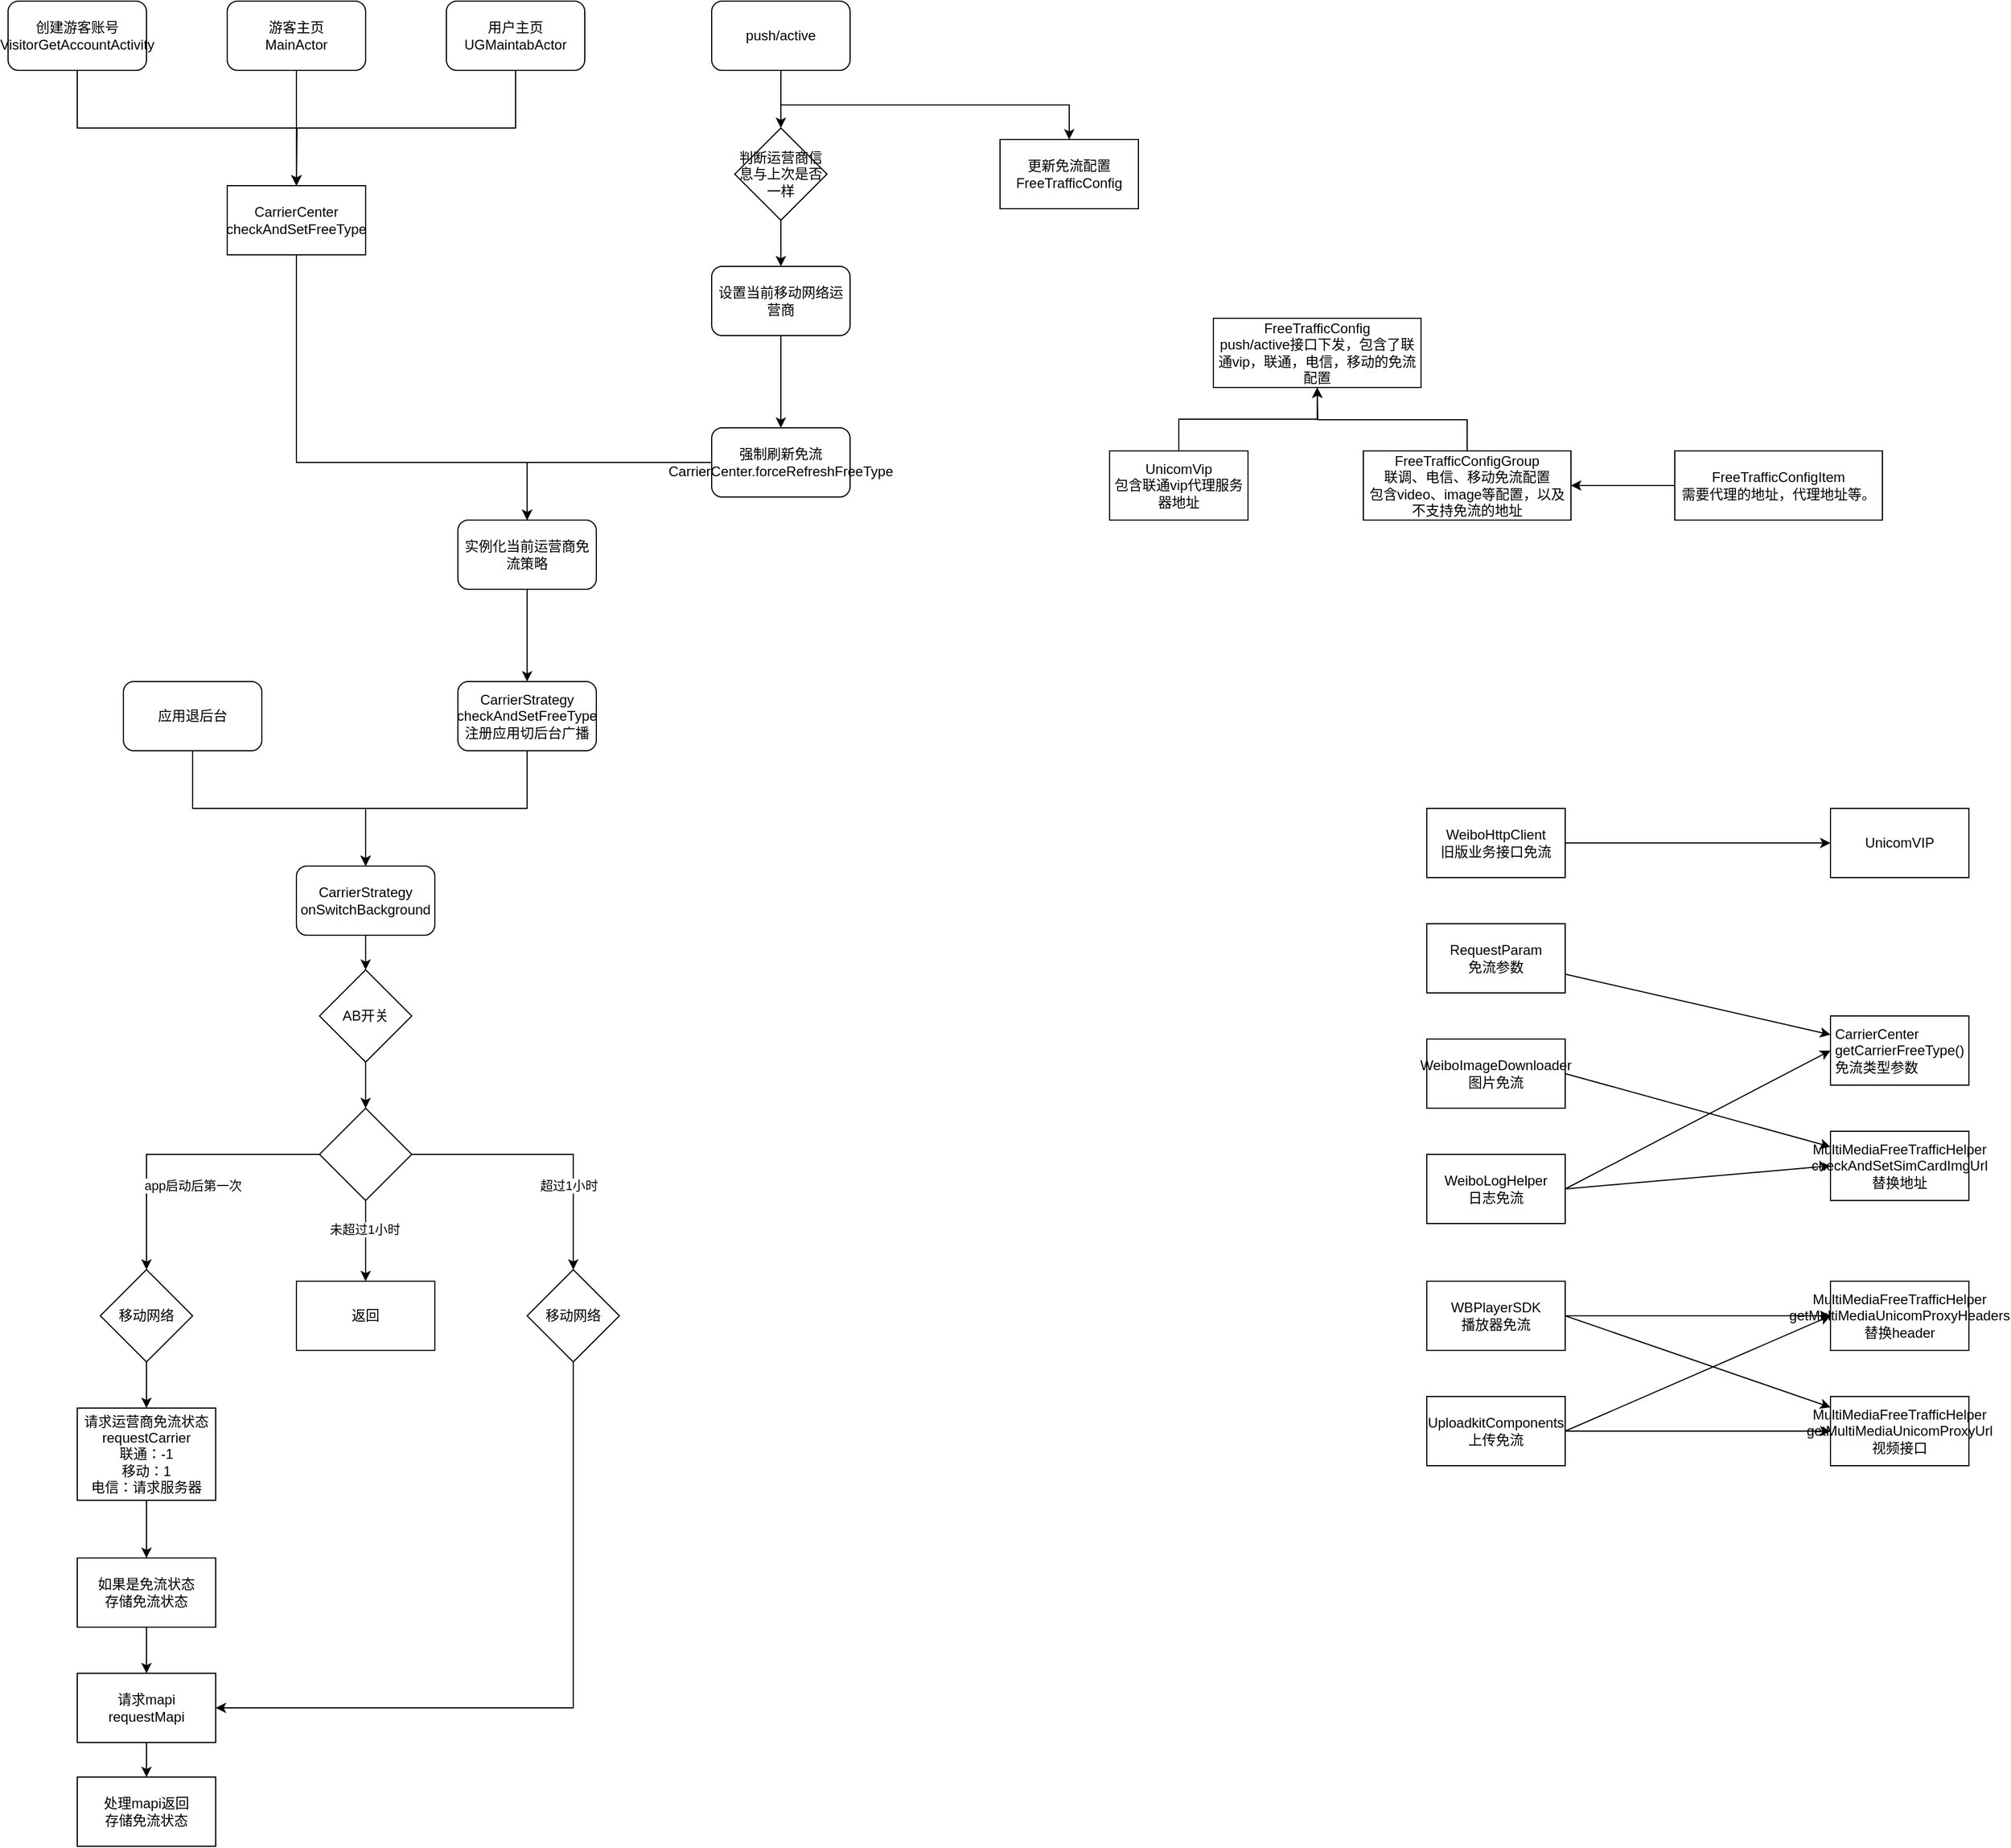 <mxfile version="13.6.2" type="github">
  <diagram id="5t_msXA3C3aUCK7MmMF7" name="Page-1">
    <mxGraphModel dx="1186" dy="623" grid="1" gridSize="10" guides="1" tooltips="1" connect="1" arrows="1" fold="1" page="0" pageScale="1" pageWidth="1200" pageHeight="1600" math="0" shadow="0">
      <root>
        <mxCell id="0" />
        <mxCell id="1" parent="0" />
        <mxCell id="FD7otclthJIT6LNGtW_D-5" style="edgeStyle=orthogonalEdgeStyle;rounded=0;orthogonalLoop=1;jettySize=auto;html=1;exitX=0.5;exitY=1;exitDx=0;exitDy=0;" parent="1" source="FD7otclthJIT6LNGtW_D-1" edge="1">
          <mxGeometry relative="1" as="geometry">
            <mxPoint x="380" y="270" as="targetPoint" />
          </mxGeometry>
        </mxCell>
        <mxCell id="FD7otclthJIT6LNGtW_D-1" value="创建游客账号&lt;br&gt;VisitorGetAccountActivity" style="rounded=1;whiteSpace=wrap;html=1;" parent="1" vertex="1">
          <mxGeometry x="130" y="110" width="120" height="60" as="geometry" />
        </mxCell>
        <mxCell id="FD7otclthJIT6LNGtW_D-6" style="edgeStyle=orthogonalEdgeStyle;rounded=0;orthogonalLoop=1;jettySize=auto;html=1;exitX=0.5;exitY=1;exitDx=0;exitDy=0;entryX=0.5;entryY=0;entryDx=0;entryDy=0;" parent="1" source="FD7otclthJIT6LNGtW_D-2" target="FD7otclthJIT6LNGtW_D-4" edge="1">
          <mxGeometry relative="1" as="geometry" />
        </mxCell>
        <mxCell id="FD7otclthJIT6LNGtW_D-2" value="游客主页&lt;br&gt;MainActor" style="rounded=1;whiteSpace=wrap;html=1;" parent="1" vertex="1">
          <mxGeometry x="320" y="110" width="120" height="60" as="geometry" />
        </mxCell>
        <mxCell id="FD7otclthJIT6LNGtW_D-7" style="edgeStyle=orthogonalEdgeStyle;rounded=0;orthogonalLoop=1;jettySize=auto;html=1;exitX=0.5;exitY=1;exitDx=0;exitDy=0;entryX=0.5;entryY=0;entryDx=0;entryDy=0;" parent="1" source="FD7otclthJIT6LNGtW_D-3" target="FD7otclthJIT6LNGtW_D-4" edge="1">
          <mxGeometry relative="1" as="geometry" />
        </mxCell>
        <mxCell id="FD7otclthJIT6LNGtW_D-3" value="用户主页&lt;br&gt;UGMaintabActor" style="rounded=1;whiteSpace=wrap;html=1;" parent="1" vertex="1">
          <mxGeometry x="510" y="110" width="120" height="60" as="geometry" />
        </mxCell>
        <mxCell id="FD7otclthJIT6LNGtW_D-17" style="edgeStyle=orthogonalEdgeStyle;rounded=0;orthogonalLoop=1;jettySize=auto;html=1;exitX=0.5;exitY=1;exitDx=0;exitDy=0;entryX=0.5;entryY=0;entryDx=0;entryDy=0;" parent="1" source="FD7otclthJIT6LNGtW_D-4" target="FD7otclthJIT6LNGtW_D-15" edge="1">
          <mxGeometry relative="1" as="geometry">
            <Array as="points">
              <mxPoint x="380" y="510" />
              <mxPoint x="580" y="510" />
            </Array>
          </mxGeometry>
        </mxCell>
        <mxCell id="FD7otclthJIT6LNGtW_D-4" value="CarrierCenter&lt;br&gt;checkAndSetFreeType" style="rounded=0;whiteSpace=wrap;html=1;" parent="1" vertex="1">
          <mxGeometry x="320" y="270" width="120" height="60" as="geometry" />
        </mxCell>
        <mxCell id="FD7otclthJIT6LNGtW_D-10" value="" style="edgeStyle=orthogonalEdgeStyle;rounded=0;orthogonalLoop=1;jettySize=auto;html=1;entryX=0.5;entryY=0;entryDx=0;entryDy=0;" parent="1" source="FD7otclthJIT6LNGtW_D-8" target="FD7otclthJIT6LNGtW_D-9" edge="1">
          <mxGeometry relative="1" as="geometry" />
        </mxCell>
        <mxCell id="FD7otclthJIT6LNGtW_D-51" style="edgeStyle=orthogonalEdgeStyle;rounded=0;orthogonalLoop=1;jettySize=auto;html=1;exitX=0.5;exitY=1;exitDx=0;exitDy=0;entryX=0.5;entryY=0;entryDx=0;entryDy=0;" parent="1" source="FD7otclthJIT6LNGtW_D-8" target="FD7otclthJIT6LNGtW_D-50" edge="1">
          <mxGeometry relative="1" as="geometry" />
        </mxCell>
        <mxCell id="FD7otclthJIT6LNGtW_D-8" value="push/active" style="rounded=1;whiteSpace=wrap;html=1;" parent="1" vertex="1">
          <mxGeometry x="740" y="110" width="120" height="60" as="geometry" />
        </mxCell>
        <mxCell id="FD7otclthJIT6LNGtW_D-12" style="edgeStyle=orthogonalEdgeStyle;rounded=0;orthogonalLoop=1;jettySize=auto;html=1;exitX=0.5;exitY=1;exitDx=0;exitDy=0;entryX=0.5;entryY=0;entryDx=0;entryDy=0;" parent="1" source="FD7otclthJIT6LNGtW_D-9" target="2" edge="1">
          <mxGeometry relative="1" as="geometry" />
        </mxCell>
        <mxCell id="FD7otclthJIT6LNGtW_D-9" value="判断运营商信息与上次是否一样" style="rhombus;whiteSpace=wrap;html=1;" parent="1" vertex="1">
          <mxGeometry x="760" y="220" width="80" height="80" as="geometry" />
        </mxCell>
        <mxCell id="FD7otclthJIT6LNGtW_D-14" value="" style="edgeStyle=orthogonalEdgeStyle;rounded=0;orthogonalLoop=1;jettySize=auto;html=1;" parent="1" source="2" target="FD7otclthJIT6LNGtW_D-13" edge="1">
          <mxGeometry relative="1" as="geometry" />
        </mxCell>
        <mxCell id="2" value="设置当前移动网络运营商" style="rounded=1;whiteSpace=wrap;html=1;" parent="1" vertex="1">
          <mxGeometry x="740" y="340" width="120" height="60" as="geometry" />
        </mxCell>
        <mxCell id="FD7otclthJIT6LNGtW_D-16" value="" style="edgeStyle=orthogonalEdgeStyle;rounded=0;orthogonalLoop=1;jettySize=auto;html=1;" parent="1" source="FD7otclthJIT6LNGtW_D-13" target="FD7otclthJIT6LNGtW_D-15" edge="1">
          <mxGeometry relative="1" as="geometry" />
        </mxCell>
        <mxCell id="FD7otclthJIT6LNGtW_D-13" value="强制刷新免流&lt;br&gt;CarrierCenter.forceRefreshFreeType" style="whiteSpace=wrap;html=1;rounded=1;" parent="1" vertex="1">
          <mxGeometry x="740" y="480" width="120" height="60" as="geometry" />
        </mxCell>
        <mxCell id="FD7otclthJIT6LNGtW_D-19" value="" style="edgeStyle=orthogonalEdgeStyle;rounded=0;orthogonalLoop=1;jettySize=auto;html=1;" parent="1" source="FD7otclthJIT6LNGtW_D-15" target="FD7otclthJIT6LNGtW_D-18" edge="1">
          <mxGeometry relative="1" as="geometry" />
        </mxCell>
        <mxCell id="FD7otclthJIT6LNGtW_D-15" value="实例化当前运营商免流策略" style="whiteSpace=wrap;html=1;rounded=1;" parent="1" vertex="1">
          <mxGeometry x="520" y="560" width="120" height="60" as="geometry" />
        </mxCell>
        <mxCell id="FD7otclthJIT6LNGtW_D-21" style="edgeStyle=orthogonalEdgeStyle;rounded=0;orthogonalLoop=1;jettySize=auto;html=1;exitX=0.5;exitY=1;exitDx=0;exitDy=0;" parent="1" source="FD7otclthJIT6LNGtW_D-18" target="FD7otclthJIT6LNGtW_D-20" edge="1">
          <mxGeometry relative="1" as="geometry" />
        </mxCell>
        <mxCell id="FD7otclthJIT6LNGtW_D-18" value="CarrierStrategy&lt;br&gt;checkAndSetFreeType&lt;br&gt;注册应用切后台广播" style="whiteSpace=wrap;html=1;rounded=1;" parent="1" vertex="1">
          <mxGeometry x="520" y="700" width="120" height="60" as="geometry" />
        </mxCell>
        <mxCell id="FD7otclthJIT6LNGtW_D-25" value="" style="edgeStyle=orthogonalEdgeStyle;rounded=0;orthogonalLoop=1;jettySize=auto;html=1;entryX=0.5;entryY=0;entryDx=0;entryDy=0;" parent="1" source="FD7otclthJIT6LNGtW_D-20" target="FD7otclthJIT6LNGtW_D-26" edge="1">
          <mxGeometry relative="1" as="geometry">
            <mxPoint x="440" y="970" as="targetPoint" />
          </mxGeometry>
        </mxCell>
        <mxCell id="FD7otclthJIT6LNGtW_D-20" value="CarrierStrategy&lt;br&gt;onSwitchBackground" style="rounded=1;whiteSpace=wrap;html=1;" parent="1" vertex="1">
          <mxGeometry x="380" y="860" width="120" height="60" as="geometry" />
        </mxCell>
        <mxCell id="FD7otclthJIT6LNGtW_D-23" style="edgeStyle=orthogonalEdgeStyle;rounded=0;orthogonalLoop=1;jettySize=auto;html=1;exitX=0.5;exitY=1;exitDx=0;exitDy=0;entryX=0.5;entryY=0;entryDx=0;entryDy=0;" parent="1" source="FD7otclthJIT6LNGtW_D-22" target="FD7otclthJIT6LNGtW_D-20" edge="1">
          <mxGeometry relative="1" as="geometry" />
        </mxCell>
        <mxCell id="FD7otclthJIT6LNGtW_D-22" value="应用退后台" style="rounded=1;whiteSpace=wrap;html=1;" parent="1" vertex="1">
          <mxGeometry x="230" y="700" width="120" height="60" as="geometry" />
        </mxCell>
        <mxCell id="FD7otclthJIT6LNGtW_D-30" value="" style="edgeStyle=orthogonalEdgeStyle;rounded=0;orthogonalLoop=1;jettySize=auto;html=1;" parent="1" source="FD7otclthJIT6LNGtW_D-26" target="FD7otclthJIT6LNGtW_D-29" edge="1">
          <mxGeometry relative="1" as="geometry" />
        </mxCell>
        <mxCell id="FD7otclthJIT6LNGtW_D-26" value="AB开关" style="rhombus;whiteSpace=wrap;html=1;" parent="1" vertex="1">
          <mxGeometry x="400" y="950" width="80" height="80" as="geometry" />
        </mxCell>
        <mxCell id="FD7otclthJIT6LNGtW_D-32" style="edgeStyle=orthogonalEdgeStyle;rounded=0;orthogonalLoop=1;jettySize=auto;html=1;exitX=0;exitY=0.5;exitDx=0;exitDy=0;entryX=0.5;entryY=0;entryDx=0;entryDy=0;" parent="1" source="FD7otclthJIT6LNGtW_D-29" target="FD7otclthJIT6LNGtW_D-43" edge="1">
          <mxGeometry relative="1" as="geometry" />
        </mxCell>
        <mxCell id="FD7otclthJIT6LNGtW_D-33" value="app启动后第一次" style="edgeLabel;html=1;align=center;verticalAlign=middle;resizable=0;points=[];" parent="FD7otclthJIT6LNGtW_D-32" vertex="1" connectable="0">
          <mxGeometry x="-0.12" y="27" relative="1" as="geometry">
            <mxPoint as="offset" />
          </mxGeometry>
        </mxCell>
        <mxCell id="FD7otclthJIT6LNGtW_D-35" value="" style="edgeStyle=orthogonalEdgeStyle;rounded=0;orthogonalLoop=1;jettySize=auto;html=1;" parent="1" source="FD7otclthJIT6LNGtW_D-29" target="FD7otclthJIT6LNGtW_D-34" edge="1">
          <mxGeometry relative="1" as="geometry" />
        </mxCell>
        <mxCell id="FD7otclthJIT6LNGtW_D-36" value="未超过1小时" style="edgeLabel;html=1;align=center;verticalAlign=middle;resizable=0;points=[];" parent="FD7otclthJIT6LNGtW_D-35" vertex="1" connectable="0">
          <mxGeometry x="-0.286" y="-1" relative="1" as="geometry">
            <mxPoint as="offset" />
          </mxGeometry>
        </mxCell>
        <mxCell id="FD7otclthJIT6LNGtW_D-47" style="edgeStyle=orthogonalEdgeStyle;rounded=0;orthogonalLoop=1;jettySize=auto;html=1;exitX=1;exitY=0.5;exitDx=0;exitDy=0;entryX=0.5;entryY=0;entryDx=0;entryDy=0;" parent="1" source="FD7otclthJIT6LNGtW_D-29" target="FD7otclthJIT6LNGtW_D-46" edge="1">
          <mxGeometry relative="1" as="geometry" />
        </mxCell>
        <mxCell id="FD7otclthJIT6LNGtW_D-48" value="超过1小时" style="edgeLabel;html=1;align=center;verticalAlign=middle;resizable=0;points=[];" parent="FD7otclthJIT6LNGtW_D-47" vertex="1" connectable="0">
          <mxGeometry x="0.133" y="-27" relative="1" as="geometry">
            <mxPoint as="offset" />
          </mxGeometry>
        </mxCell>
        <mxCell id="FD7otclthJIT6LNGtW_D-29" value="" style="rhombus;whiteSpace=wrap;html=1;" parent="1" vertex="1">
          <mxGeometry x="400" y="1070" width="80" height="80" as="geometry" />
        </mxCell>
        <mxCell id="FD7otclthJIT6LNGtW_D-38" value="" style="edgeStyle=orthogonalEdgeStyle;rounded=0;orthogonalLoop=1;jettySize=auto;html=1;" parent="1" source="FD7otclthJIT6LNGtW_D-31" target="FD7otclthJIT6LNGtW_D-37" edge="1">
          <mxGeometry relative="1" as="geometry" />
        </mxCell>
        <mxCell id="FD7otclthJIT6LNGtW_D-31" value="请求运营商免流状态&lt;br&gt;requestCarrier&lt;br&gt;联通：-1&lt;br&gt;移动：1&lt;br&gt;电信：请求服务器" style="rounded=0;whiteSpace=wrap;html=1;" parent="1" vertex="1">
          <mxGeometry x="190" y="1330" width="120" height="80" as="geometry" />
        </mxCell>
        <mxCell id="FD7otclthJIT6LNGtW_D-34" value="返回" style="whiteSpace=wrap;html=1;" parent="1" vertex="1">
          <mxGeometry x="380" y="1220" width="120" height="60" as="geometry" />
        </mxCell>
        <mxCell id="FD7otclthJIT6LNGtW_D-40" value="" style="edgeStyle=orthogonalEdgeStyle;rounded=0;orthogonalLoop=1;jettySize=auto;html=1;" parent="1" source="FD7otclthJIT6LNGtW_D-37" target="FD7otclthJIT6LNGtW_D-39" edge="1">
          <mxGeometry relative="1" as="geometry" />
        </mxCell>
        <mxCell id="FD7otclthJIT6LNGtW_D-37" value="如果是免流状态&lt;br&gt;存储免流状态" style="whiteSpace=wrap;html=1;rounded=0;" parent="1" vertex="1">
          <mxGeometry x="190" y="1460" width="120" height="60" as="geometry" />
        </mxCell>
        <mxCell id="FD7otclthJIT6LNGtW_D-42" value="" style="edgeStyle=orthogonalEdgeStyle;rounded=0;orthogonalLoop=1;jettySize=auto;html=1;" parent="1" source="FD7otclthJIT6LNGtW_D-39" target="FD7otclthJIT6LNGtW_D-41" edge="1">
          <mxGeometry relative="1" as="geometry" />
        </mxCell>
        <mxCell id="FD7otclthJIT6LNGtW_D-39" value="请求mapi&lt;br&gt;requestMapi" style="whiteSpace=wrap;html=1;rounded=0;" parent="1" vertex="1">
          <mxGeometry x="190" y="1560" width="120" height="60" as="geometry" />
        </mxCell>
        <mxCell id="FD7otclthJIT6LNGtW_D-41" value="处理mapi返回&lt;br&gt;存储免流状态" style="whiteSpace=wrap;html=1;rounded=0;" parent="1" vertex="1">
          <mxGeometry x="190" y="1650" width="120" height="60" as="geometry" />
        </mxCell>
        <mxCell id="FD7otclthJIT6LNGtW_D-44" style="edgeStyle=orthogonalEdgeStyle;rounded=0;orthogonalLoop=1;jettySize=auto;html=1;exitX=0.5;exitY=1;exitDx=0;exitDy=0;entryX=0.5;entryY=0;entryDx=0;entryDy=0;" parent="1" source="FD7otclthJIT6LNGtW_D-43" target="FD7otclthJIT6LNGtW_D-31" edge="1">
          <mxGeometry relative="1" as="geometry" />
        </mxCell>
        <mxCell id="FD7otclthJIT6LNGtW_D-43" value="移动网络" style="rhombus;whiteSpace=wrap;html=1;" parent="1" vertex="1">
          <mxGeometry x="210" y="1210" width="80" height="80" as="geometry" />
        </mxCell>
        <mxCell id="FD7otclthJIT6LNGtW_D-49" style="edgeStyle=orthogonalEdgeStyle;rounded=0;orthogonalLoop=1;jettySize=auto;html=1;exitX=0.5;exitY=1;exitDx=0;exitDy=0;entryX=1;entryY=0.5;entryDx=0;entryDy=0;" parent="1" source="FD7otclthJIT6LNGtW_D-46" target="FD7otclthJIT6LNGtW_D-39" edge="1">
          <mxGeometry relative="1" as="geometry" />
        </mxCell>
        <mxCell id="FD7otclthJIT6LNGtW_D-46" value="移动网络" style="rhombus;whiteSpace=wrap;html=1;" parent="1" vertex="1">
          <mxGeometry x="580" y="1210" width="80" height="80" as="geometry" />
        </mxCell>
        <mxCell id="FD7otclthJIT6LNGtW_D-50" value="更新免流配置&lt;br&gt;FreeTrafficConfig" style="rounded=0;whiteSpace=wrap;html=1;" parent="1" vertex="1">
          <mxGeometry x="990" y="230" width="120" height="60" as="geometry" />
        </mxCell>
        <mxCell id="FD7otclthJIT6LNGtW_D-76" value="FreeTrafficConfig&lt;br&gt;push/active接口下发，包含了联通vip，联通，电信，移动的免流配置" style="rounded=0;whiteSpace=wrap;html=1;" parent="1" vertex="1">
          <mxGeometry x="1175" y="385" width="180" height="60" as="geometry" />
        </mxCell>
        <mxCell id="FD7otclthJIT6LNGtW_D-81" style="edgeStyle=orthogonalEdgeStyle;rounded=0;orthogonalLoop=1;jettySize=auto;html=1;exitX=0.5;exitY=0;exitDx=0;exitDy=0;" parent="1" source="FD7otclthJIT6LNGtW_D-77" edge="1">
          <mxGeometry relative="1" as="geometry">
            <mxPoint x="1265" y="445" as="targetPoint" />
          </mxGeometry>
        </mxCell>
        <mxCell id="FD7otclthJIT6LNGtW_D-77" value="FreeTrafficConfigGroup&lt;br&gt;联调、电信、移动免流配置&lt;br&gt;包含video、image等配置，以及不支持免流的地址" style="rounded=0;whiteSpace=wrap;html=1;" parent="1" vertex="1">
          <mxGeometry x="1305" y="500" width="180" height="60" as="geometry" />
        </mxCell>
        <mxCell id="FD7otclthJIT6LNGtW_D-82" style="edgeStyle=orthogonalEdgeStyle;rounded=0;orthogonalLoop=1;jettySize=auto;html=1;exitX=0;exitY=0.5;exitDx=0;exitDy=0;entryX=1;entryY=0.5;entryDx=0;entryDy=0;" parent="1" source="FD7otclthJIT6LNGtW_D-78" target="FD7otclthJIT6LNGtW_D-77" edge="1">
          <mxGeometry relative="1" as="geometry" />
        </mxCell>
        <mxCell id="FD7otclthJIT6LNGtW_D-78" value="FreeTrafficConfigItem&lt;br&gt;需要代理的地址，代理地址等。" style="rounded=0;whiteSpace=wrap;html=1;" parent="1" vertex="1">
          <mxGeometry x="1575" y="500" width="180" height="60" as="geometry" />
        </mxCell>
        <mxCell id="FD7otclthJIT6LNGtW_D-80" style="edgeStyle=orthogonalEdgeStyle;rounded=0;orthogonalLoop=1;jettySize=auto;html=1;exitX=0.5;exitY=0;exitDx=0;exitDy=0;" parent="1" source="FD7otclthJIT6LNGtW_D-79" target="FD7otclthJIT6LNGtW_D-76" edge="1">
          <mxGeometry relative="1" as="geometry" />
        </mxCell>
        <mxCell id="FD7otclthJIT6LNGtW_D-79" value="UnicomVip&lt;br&gt;包含联通vip代理服务器地址" style="rounded=0;whiteSpace=wrap;html=1;" parent="1" vertex="1">
          <mxGeometry x="1085" y="500" width="120" height="60" as="geometry" />
        </mxCell>
        <mxCell id="FD7otclthJIT6LNGtW_D-91" value="WeiboImageDownloader&lt;br&gt;图片免流" style="rounded=0;whiteSpace=wrap;html=1;" parent="1" vertex="1">
          <mxGeometry x="1360" y="1010" width="120" height="60" as="geometry" />
        </mxCell>
        <mxCell id="VhMvJsWk_caTQHKzzRW5-12" style="rounded=0;orthogonalLoop=1;jettySize=auto;html=1;exitX=1;exitY=0.5;exitDx=0;exitDy=0;entryX=0;entryY=0.5;entryDx=0;entryDy=0;" edge="1" parent="1" source="FD7otclthJIT6LNGtW_D-92" target="VhMvJsWk_caTQHKzzRW5-2">
          <mxGeometry relative="1" as="geometry" />
        </mxCell>
        <mxCell id="FD7otclthJIT6LNGtW_D-92" value="WeiboLogHelper&lt;br&gt;日志免流" style="rounded=0;whiteSpace=wrap;html=1;" parent="1" vertex="1">
          <mxGeometry x="1360" y="1110" width="120" height="60" as="geometry" />
        </mxCell>
        <mxCell id="VhMvJsWk_caTQHKzzRW5-14" style="edgeStyle=none;rounded=0;orthogonalLoop=1;jettySize=auto;html=1;exitX=1;exitY=0.5;exitDx=0;exitDy=0;entryX=0;entryY=0.5;entryDx=0;entryDy=0;" edge="1" parent="1" source="FD7otclthJIT6LNGtW_D-93" target="VhMvJsWk_caTQHKzzRW5-13">
          <mxGeometry relative="1" as="geometry" />
        </mxCell>
        <mxCell id="FD7otclthJIT6LNGtW_D-93" value="WBPlayerSDK&lt;br&gt;播放器免流" style="rounded=0;whiteSpace=wrap;html=1;" parent="1" vertex="1">
          <mxGeometry x="1360" y="1220" width="120" height="60" as="geometry" />
        </mxCell>
        <mxCell id="FD7otclthJIT6LNGtW_D-96" value="" style="rounded=0;orthogonalLoop=1;jettySize=auto;html=1;" parent="1" source="FD7otclthJIT6LNGtW_D-94" target="FD7otclthJIT6LNGtW_D-95" edge="1">
          <mxGeometry relative="1" as="geometry" />
        </mxCell>
        <mxCell id="FD7otclthJIT6LNGtW_D-94" value="WeiboHttpClient&lt;br&gt;旧版业务接口免流" style="rounded=0;whiteSpace=wrap;html=1;" parent="1" vertex="1">
          <mxGeometry x="1360" y="810" width="120" height="60" as="geometry" />
        </mxCell>
        <mxCell id="FD7otclthJIT6LNGtW_D-95" value="UnicomVIP" style="whiteSpace=wrap;html=1;rounded=0;" parent="1" vertex="1">
          <mxGeometry x="1710" y="810" width="120" height="60" as="geometry" />
        </mxCell>
        <mxCell id="VhMvJsWk_caTQHKzzRW5-15" style="edgeStyle=none;rounded=0;orthogonalLoop=1;jettySize=auto;html=1;exitX=1;exitY=0.5;exitDx=0;exitDy=0;entryX=0;entryY=0.5;entryDx=0;entryDy=0;" edge="1" parent="1" source="FD7otclthJIT6LNGtW_D-97" target="VhMvJsWk_caTQHKzzRW5-13">
          <mxGeometry relative="1" as="geometry" />
        </mxCell>
        <mxCell id="FD7otclthJIT6LNGtW_D-97" value="UploadkitComponents&lt;br&gt;上传免流" style="rounded=0;whiteSpace=wrap;html=1;" parent="1" vertex="1">
          <mxGeometry x="1360" y="1320" width="120" height="60" as="geometry" />
        </mxCell>
        <mxCell id="VhMvJsWk_caTQHKzzRW5-3" value="" style="rounded=0;orthogonalLoop=1;jettySize=auto;html=1;" edge="1" parent="1" source="FD7otclthJIT6LNGtW_D-99" target="VhMvJsWk_caTQHKzzRW5-2">
          <mxGeometry relative="1" as="geometry" />
        </mxCell>
        <mxCell id="FD7otclthJIT6LNGtW_D-99" value="RequestParam&lt;br&gt;免流参数" style="rounded=0;whiteSpace=wrap;html=1;" parent="1" vertex="1">
          <mxGeometry x="1360" y="910" width="120" height="60" as="geometry" />
        </mxCell>
        <mxCell id="VhMvJsWk_caTQHKzzRW5-2" value="&lt;div style=&quot;text-align: left&quot;&gt;&lt;span&gt;CarrierCenter&lt;/span&gt;&lt;/div&gt;&lt;div style=&quot;text-align: left&quot;&gt;&lt;span&gt;getCarrierFreeType()&lt;/span&gt;&lt;/div&gt;&lt;div style=&quot;text-align: left&quot;&gt;免流类型参数&lt;/div&gt;" style="whiteSpace=wrap;html=1;rounded=0;" vertex="1" parent="1">
          <mxGeometry x="1710" y="990" width="120" height="60" as="geometry" />
        </mxCell>
        <mxCell id="VhMvJsWk_caTQHKzzRW5-4" value="" style="rounded=0;orthogonalLoop=1;jettySize=auto;html=1;" edge="1" parent="1" target="VhMvJsWk_caTQHKzzRW5-5">
          <mxGeometry relative="1" as="geometry">
            <mxPoint x="1480" y="1040" as="sourcePoint" />
          </mxGeometry>
        </mxCell>
        <mxCell id="VhMvJsWk_caTQHKzzRW5-5" value="&lt;span style=&quot;text-align: left&quot;&gt;MultiMediaFreeTrafficHelper&lt;br&gt;checkAndSetSimCardImgUrl&lt;br&gt;替换地址&lt;br&gt;&lt;/span&gt;" style="whiteSpace=wrap;html=1;rounded=0;" vertex="1" parent="1">
          <mxGeometry x="1710" y="1090" width="120" height="60" as="geometry" />
        </mxCell>
        <mxCell id="VhMvJsWk_caTQHKzzRW5-6" value="" style="rounded=0;orthogonalLoop=1;jettySize=auto;html=1;entryX=0;entryY=0.5;entryDx=0;entryDy=0;" edge="1" parent="1" target="VhMvJsWk_caTQHKzzRW5-5">
          <mxGeometry relative="1" as="geometry">
            <mxPoint x="1480" y="1140" as="sourcePoint" />
            <mxPoint x="1710" y="1140" as="targetPoint" />
          </mxGeometry>
        </mxCell>
        <mxCell id="VhMvJsWk_caTQHKzzRW5-8" value="" style="rounded=0;orthogonalLoop=1;jettySize=auto;html=1;" edge="1" parent="1" target="VhMvJsWk_caTQHKzzRW5-9">
          <mxGeometry relative="1" as="geometry">
            <mxPoint x="1480" y="1250" as="sourcePoint" />
          </mxGeometry>
        </mxCell>
        <mxCell id="VhMvJsWk_caTQHKzzRW5-9" value="&lt;span style=&quot;text-align: left&quot;&gt;MultiMediaFreeTrafficHelper&lt;br&gt;getMultiMediaUnicomProxyUrl&lt;br&gt;视频接口&lt;br&gt;&lt;/span&gt;" style="whiteSpace=wrap;html=1;rounded=0;" vertex="1" parent="1">
          <mxGeometry x="1710" y="1320" width="120" height="60" as="geometry" />
        </mxCell>
        <mxCell id="VhMvJsWk_caTQHKzzRW5-10" value="" style="rounded=0;orthogonalLoop=1;jettySize=auto;html=1;entryX=0;entryY=0.5;entryDx=0;entryDy=0;" edge="1" parent="1" target="VhMvJsWk_caTQHKzzRW5-9">
          <mxGeometry relative="1" as="geometry">
            <mxPoint x="1480" y="1350" as="sourcePoint" />
            <mxPoint x="1710" y="1350" as="targetPoint" />
          </mxGeometry>
        </mxCell>
        <mxCell id="VhMvJsWk_caTQHKzzRW5-13" value="&lt;span style=&quot;text-align: left&quot;&gt;MultiMediaFreeTrafficHelper&lt;br&gt;getMultiMediaUnicomProxyHeaders&lt;br&gt;替换header&lt;br&gt;&lt;/span&gt;" style="whiteSpace=wrap;html=1;rounded=0;" vertex="1" parent="1">
          <mxGeometry x="1710" y="1220" width="120" height="60" as="geometry" />
        </mxCell>
      </root>
    </mxGraphModel>
  </diagram>
</mxfile>
